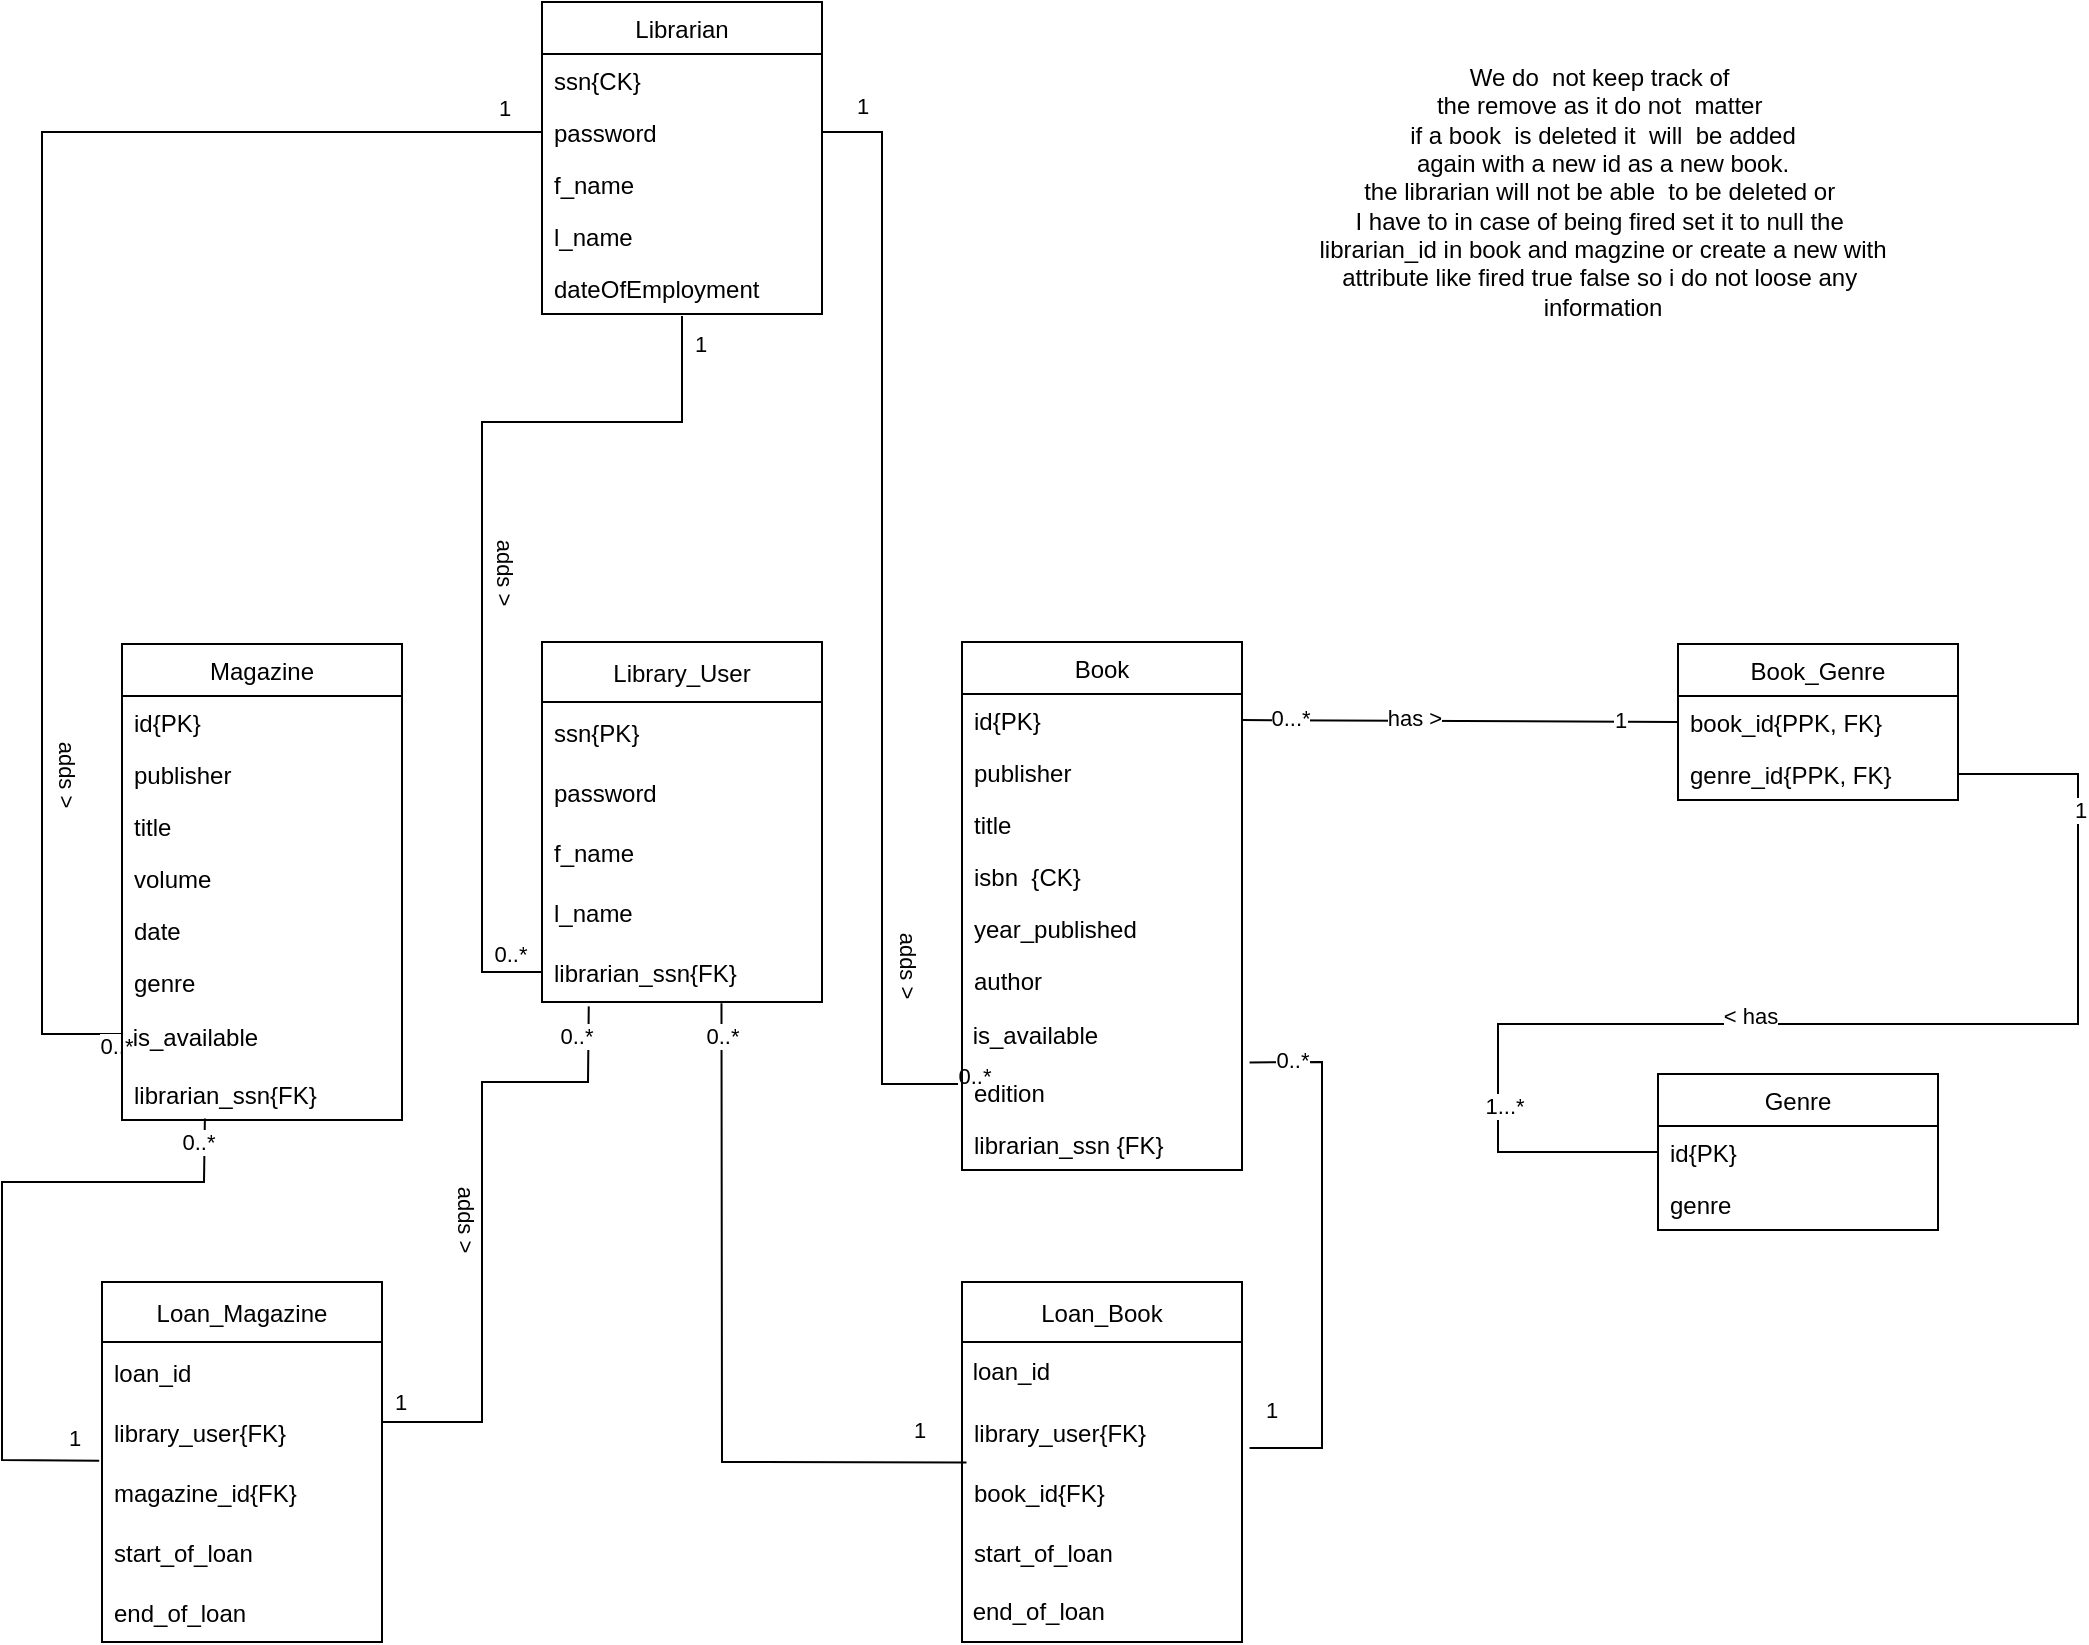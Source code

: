 <mxfile version="18.0.5" type="device"><diagram id="pBnnaY635bat9rIQ5Xoj" name="Page-1"><mxGraphModel dx="2125" dy="684" grid="1" gridSize="10" guides="1" tooltips="1" connect="1" arrows="1" fold="1" page="1" pageScale="1" pageWidth="827" pageHeight="1169" math="0" shadow="0"><root><mxCell id="0"/><mxCell id="1" parent="0"/><mxCell id="LRM3OZ17cF5kAG16-ZhB-17" value="Librarian" style="swimlane;fontStyle=0;childLayout=stackLayout;horizontal=1;startSize=26;fillColor=none;horizontalStack=0;resizeParent=1;resizeParentMax=0;resizeLast=0;collapsible=1;marginBottom=0;" parent="1" vertex="1"><mxGeometry x="230" y="40" width="140" height="156" as="geometry"/></mxCell><mxCell id="LRM3OZ17cF5kAG16-ZhB-18" value="ssn{CK}" style="text;strokeColor=none;fillColor=none;align=left;verticalAlign=top;spacingLeft=4;spacingRight=4;overflow=hidden;rotatable=0;points=[[0,0.5],[1,0.5]];portConstraint=eastwest;" parent="LRM3OZ17cF5kAG16-ZhB-17" vertex="1"><mxGeometry y="26" width="140" height="26" as="geometry"/></mxCell><mxCell id="LRM3OZ17cF5kAG16-ZhB-19" value="password" style="text;strokeColor=none;fillColor=none;align=left;verticalAlign=top;spacingLeft=4;spacingRight=4;overflow=hidden;rotatable=0;points=[[0,0.5],[1,0.5]];portConstraint=eastwest;" parent="LRM3OZ17cF5kAG16-ZhB-17" vertex="1"><mxGeometry y="52" width="140" height="26" as="geometry"/></mxCell><mxCell id="LRM3OZ17cF5kAG16-ZhB-20" value="f_name" style="text;strokeColor=none;fillColor=none;align=left;verticalAlign=top;spacingLeft=4;spacingRight=4;overflow=hidden;rotatable=0;points=[[0,0.5],[1,0.5]];portConstraint=eastwest;" parent="LRM3OZ17cF5kAG16-ZhB-17" vertex="1"><mxGeometry y="78" width="140" height="26" as="geometry"/></mxCell><mxCell id="LRM3OZ17cF5kAG16-ZhB-21" value="l_name" style="text;strokeColor=none;fillColor=none;align=left;verticalAlign=top;spacingLeft=4;spacingRight=4;overflow=hidden;rotatable=0;points=[[0,0.5],[1,0.5]];portConstraint=eastwest;" parent="LRM3OZ17cF5kAG16-ZhB-17" vertex="1"><mxGeometry y="104" width="140" height="26" as="geometry"/></mxCell><mxCell id="LRM3OZ17cF5kAG16-ZhB-22" value="dateOfEmployment" style="text;strokeColor=none;fillColor=none;align=left;verticalAlign=top;spacingLeft=4;spacingRight=4;overflow=hidden;rotatable=0;points=[[0,0.5],[1,0.5]];portConstraint=eastwest;" parent="LRM3OZ17cF5kAG16-ZhB-17" vertex="1"><mxGeometry y="130" width="140" height="26" as="geometry"/></mxCell><mxCell id="ihpnKmYiYtLlxpKcSlSX-11" style="edgeStyle=orthogonalEdgeStyle;rounded=0;orthogonalLoop=1;jettySize=auto;html=1;exitX=0;exitY=0.5;exitDx=0;exitDy=0;entryX=0;entryY=0.5;entryDx=0;entryDy=0;endArrow=none;endFill=0;" parent="1" source="9z7Sbk5JkKnWlo-hn_0G-9" target="LRM3OZ17cF5kAG16-ZhB-19" edge="1"><mxGeometry relative="1" as="geometry"><Array as="points"><mxPoint x="-20" y="556"/><mxPoint x="-20" y="105"/></Array></mxGeometry></mxCell><mxCell id="ihpnKmYiYtLlxpKcSlSX-12" value="1" style="edgeLabel;html=1;align=center;verticalAlign=middle;resizable=0;points=[];" parent="ihpnKmYiYtLlxpKcSlSX-11" vertex="1" connectable="0"><mxGeometry x="0.95" y="-1" relative="1" as="geometry"><mxPoint y="-13" as="offset"/></mxGeometry></mxCell><mxCell id="ihpnKmYiYtLlxpKcSlSX-13" value="0..*" style="edgeLabel;html=1;align=center;verticalAlign=middle;resizable=0;points=[];" parent="ihpnKmYiYtLlxpKcSlSX-11" vertex="1" connectable="0"><mxGeometry x="-0.96" y="-1" relative="1" as="geometry"><mxPoint x="-4" y="-9" as="offset"/></mxGeometry></mxCell><mxCell id="ihpnKmYiYtLlxpKcSlSX-14" value="adds &amp;gt;" style="edgeLabel;html=1;align=center;verticalAlign=middle;resizable=0;points=[];rotation=90;" parent="ihpnKmYiYtLlxpKcSlSX-11" vertex="1" connectable="0"><mxGeometry x="-0.379" y="-2" relative="1" as="geometry"><mxPoint x="11" y="39" as="offset"/></mxGeometry></mxCell><mxCell id="LRM3OZ17cF5kAG16-ZhB-27" value="Magazine" style="swimlane;fontStyle=0;childLayout=stackLayout;horizontal=1;startSize=26;fillColor=none;horizontalStack=0;resizeParent=1;resizeParentMax=0;resizeLast=0;collapsible=1;marginBottom=0;" parent="1" vertex="1"><mxGeometry x="20" y="361" width="140" height="238" as="geometry"/></mxCell><mxCell id="LRM3OZ17cF5kAG16-ZhB-37" value="id{PK}" style="text;strokeColor=none;fillColor=none;align=left;verticalAlign=top;spacingLeft=4;spacingRight=4;overflow=hidden;rotatable=0;points=[[0,0.5],[1,0.5]];portConstraint=eastwest;" parent="LRM3OZ17cF5kAG16-ZhB-27" vertex="1"><mxGeometry y="26" width="140" height="26" as="geometry"/></mxCell><mxCell id="9z7Sbk5JkKnWlo-hn_0G-4" value="publisher" style="text;strokeColor=none;fillColor=none;align=left;verticalAlign=top;spacingLeft=4;spacingRight=4;overflow=hidden;rotatable=0;points=[[0,0.5],[1,0.5]];portConstraint=eastwest;" parent="LRM3OZ17cF5kAG16-ZhB-27" vertex="1"><mxGeometry y="52" width="140" height="26" as="geometry"/></mxCell><mxCell id="9z7Sbk5JkKnWlo-hn_0G-3" value="title" style="text;strokeColor=none;fillColor=none;align=left;verticalAlign=top;spacingLeft=4;spacingRight=4;overflow=hidden;rotatable=0;points=[[0,0.5],[1,0.5]];portConstraint=eastwest;" parent="LRM3OZ17cF5kAG16-ZhB-27" vertex="1"><mxGeometry y="78" width="140" height="26" as="geometry"/></mxCell><mxCell id="LRM3OZ17cF5kAG16-ZhB-28" value="volume" style="text;strokeColor=none;fillColor=none;align=left;verticalAlign=top;spacingLeft=4;spacingRight=4;overflow=hidden;rotatable=0;points=[[0,0.5],[1,0.5]];portConstraint=eastwest;" parent="LRM3OZ17cF5kAG16-ZhB-27" vertex="1"><mxGeometry y="104" width="140" height="26" as="geometry"/></mxCell><mxCell id="LRM3OZ17cF5kAG16-ZhB-29" value="date" style="text;strokeColor=none;fillColor=none;align=left;verticalAlign=top;spacingLeft=4;spacingRight=4;overflow=hidden;rotatable=0;points=[[0,0.5],[1,0.5]];portConstraint=eastwest;" parent="LRM3OZ17cF5kAG16-ZhB-27" vertex="1"><mxGeometry y="130" width="140" height="26" as="geometry"/></mxCell><mxCell id="kPQlZ6vxVxmkbVm7FWdy-1" value="genre" style="text;strokeColor=none;fillColor=none;align=left;verticalAlign=top;spacingLeft=4;spacingRight=4;overflow=hidden;rotatable=0;points=[[0,0.5],[1,0.5]];portConstraint=eastwest;" parent="LRM3OZ17cF5kAG16-ZhB-27" vertex="1"><mxGeometry y="156" width="140" height="26" as="geometry"/></mxCell><mxCell id="RokqPy2EqhdtAGqtlkMt-1" value="&amp;nbsp;is_available" style="text;html=1;strokeColor=none;fillColor=none;align=left;verticalAlign=middle;whiteSpace=wrap;rounded=0;" vertex="1" parent="LRM3OZ17cF5kAG16-ZhB-27"><mxGeometry y="182" width="140" height="30" as="geometry"/></mxCell><mxCell id="9z7Sbk5JkKnWlo-hn_0G-9" value="librarian_ssn{FK}" style="text;strokeColor=none;fillColor=none;align=left;verticalAlign=top;spacingLeft=4;spacingRight=4;overflow=hidden;rotatable=0;points=[[0,0.5],[1,0.5]];portConstraint=eastwest;" parent="LRM3OZ17cF5kAG16-ZhB-27" vertex="1"><mxGeometry y="212" width="140" height="26" as="geometry"/></mxCell><mxCell id="ihpnKmYiYtLlxpKcSlSX-15" style="edgeStyle=orthogonalEdgeStyle;rounded=0;orthogonalLoop=1;jettySize=auto;html=1;entryX=1;entryY=0.5;entryDx=0;entryDy=0;endArrow=none;endFill=0;exitX=0;exitY=0.5;exitDx=0;exitDy=0;" parent="1" source="9z7Sbk5JkKnWlo-hn_0G-10" target="LRM3OZ17cF5kAG16-ZhB-19" edge="1"><mxGeometry relative="1" as="geometry"><Array as="points"><mxPoint x="400" y="581"/><mxPoint x="400" y="105"/></Array></mxGeometry></mxCell><mxCell id="ihpnKmYiYtLlxpKcSlSX-16" value="1" style="edgeLabel;html=1;align=center;verticalAlign=middle;resizable=0;points=[];" parent="ihpnKmYiYtLlxpKcSlSX-15" vertex="1" connectable="0"><mxGeometry x="0.919" y="-1" relative="1" as="geometry"><mxPoint x="-4" y="-12" as="offset"/></mxGeometry></mxCell><mxCell id="ihpnKmYiYtLlxpKcSlSX-17" value="0..*" style="edgeLabel;html=1;align=center;verticalAlign=middle;resizable=0;points=[];" parent="ihpnKmYiYtLlxpKcSlSX-15" vertex="1" connectable="0"><mxGeometry x="-0.919" y="1" relative="1" as="geometry"><mxPoint x="7" y="-11" as="offset"/></mxGeometry></mxCell><mxCell id="ihpnKmYiYtLlxpKcSlSX-18" value="adds &amp;gt;" style="edgeLabel;html=1;align=center;verticalAlign=middle;resizable=0;points=[];rotation=90;" parent="ihpnKmYiYtLlxpKcSlSX-15" vertex="1" connectable="0"><mxGeometry x="-0.549" relative="1" as="geometry"><mxPoint x="13" as="offset"/></mxGeometry></mxCell><mxCell id="LRM3OZ17cF5kAG16-ZhB-30" value="Book" style="swimlane;fontStyle=0;childLayout=stackLayout;horizontal=1;startSize=26;fillColor=none;horizontalStack=0;resizeParent=1;resizeParentMax=0;resizeLast=0;collapsible=1;marginBottom=0;" parent="1" vertex="1"><mxGeometry x="440" y="360" width="140" height="264" as="geometry"/></mxCell><mxCell id="LRM3OZ17cF5kAG16-ZhB-38" value="id{PK}" style="text;strokeColor=none;fillColor=none;align=left;verticalAlign=top;spacingLeft=4;spacingRight=4;overflow=hidden;rotatable=0;points=[[0,0.5],[1,0.5]];portConstraint=eastwest;" parent="LRM3OZ17cF5kAG16-ZhB-30" vertex="1"><mxGeometry y="26" width="140" height="26" as="geometry"/></mxCell><mxCell id="9z7Sbk5JkKnWlo-hn_0G-7" value="publisher" style="text;strokeColor=none;fillColor=none;align=left;verticalAlign=top;spacingLeft=4;spacingRight=4;overflow=hidden;rotatable=0;points=[[0,0.5],[1,0.5]];portConstraint=eastwest;" parent="LRM3OZ17cF5kAG16-ZhB-30" vertex="1"><mxGeometry y="52" width="140" height="26" as="geometry"/></mxCell><mxCell id="9z7Sbk5JkKnWlo-hn_0G-6" value="title" style="text;strokeColor=none;fillColor=none;align=left;verticalAlign=top;spacingLeft=4;spacingRight=4;overflow=hidden;rotatable=0;points=[[0,0.5],[1,0.5]];portConstraint=eastwest;" parent="LRM3OZ17cF5kAG16-ZhB-30" vertex="1"><mxGeometry y="78" width="140" height="26" as="geometry"/></mxCell><mxCell id="LRM3OZ17cF5kAG16-ZhB-31" value="isbn  {CK}" style="text;strokeColor=none;fillColor=none;align=left;verticalAlign=top;spacingLeft=4;spacingRight=4;overflow=hidden;rotatable=0;points=[[0,0.5],[1,0.5]];portConstraint=eastwest;" parent="LRM3OZ17cF5kAG16-ZhB-30" vertex="1"><mxGeometry y="104" width="140" height="26" as="geometry"/></mxCell><mxCell id="LRM3OZ17cF5kAG16-ZhB-32" value="year_published" style="text;strokeColor=none;fillColor=none;align=left;verticalAlign=top;spacingLeft=4;spacingRight=4;overflow=hidden;rotatable=0;points=[[0,0.5],[1,0.5]];portConstraint=eastwest;" parent="LRM3OZ17cF5kAG16-ZhB-30" vertex="1"><mxGeometry y="130" width="140" height="26" as="geometry"/></mxCell><mxCell id="LRM3OZ17cF5kAG16-ZhB-34" value="author" style="text;strokeColor=none;fillColor=none;align=left;verticalAlign=top;spacingLeft=4;spacingRight=4;overflow=hidden;rotatable=0;points=[[0,0.5],[1,0.5]];portConstraint=eastwest;" parent="LRM3OZ17cF5kAG16-ZhB-30" vertex="1"><mxGeometry y="156" width="140" height="26" as="geometry"/></mxCell><mxCell id="RokqPy2EqhdtAGqtlkMt-2" value="&amp;nbsp;is_available" style="text;html=1;strokeColor=none;fillColor=none;align=left;verticalAlign=middle;whiteSpace=wrap;rounded=0;" vertex="1" parent="LRM3OZ17cF5kAG16-ZhB-30"><mxGeometry y="182" width="140" height="30" as="geometry"/></mxCell><mxCell id="LRM3OZ17cF5kAG16-ZhB-35" value="edition" style="text;strokeColor=none;fillColor=none;align=left;verticalAlign=top;spacingLeft=4;spacingRight=4;overflow=hidden;rotatable=0;points=[[0,0.5],[1,0.5]];portConstraint=eastwest;" parent="LRM3OZ17cF5kAG16-ZhB-30" vertex="1"><mxGeometry y="212" width="140" height="26" as="geometry"/></mxCell><mxCell id="9z7Sbk5JkKnWlo-hn_0G-10" value="librarian_ssn {FK}" style="text;strokeColor=none;fillColor=none;align=left;verticalAlign=top;spacingLeft=4;spacingRight=4;overflow=hidden;rotatable=0;points=[[0,0.5],[1,0.5]];portConstraint=eastwest;" parent="LRM3OZ17cF5kAG16-ZhB-30" vertex="1"><mxGeometry y="238" width="140" height="26" as="geometry"/></mxCell><mxCell id="LRM3OZ17cF5kAG16-ZhB-70" value="Genre" style="swimlane;fontStyle=0;childLayout=stackLayout;horizontal=1;startSize=26;fillColor=none;horizontalStack=0;resizeParent=1;resizeParentMax=0;resizeLast=0;collapsible=1;marginBottom=0;" parent="1" vertex="1"><mxGeometry x="788" y="576" width="140" height="78" as="geometry"/></mxCell><mxCell id="LRM3OZ17cF5kAG16-ZhB-71" value="id{PK}" style="text;strokeColor=none;fillColor=none;align=left;verticalAlign=top;spacingLeft=4;spacingRight=4;overflow=hidden;rotatable=0;points=[[0,0.5],[1,0.5]];portConstraint=eastwest;" parent="LRM3OZ17cF5kAG16-ZhB-70" vertex="1"><mxGeometry y="26" width="140" height="26" as="geometry"/></mxCell><mxCell id="LRM3OZ17cF5kAG16-ZhB-72" value="genre" style="text;strokeColor=none;fillColor=none;align=left;verticalAlign=top;spacingLeft=4;spacingRight=4;overflow=hidden;rotatable=0;points=[[0,0.5],[1,0.5]];portConstraint=eastwest;" parent="LRM3OZ17cF5kAG16-ZhB-70" vertex="1"><mxGeometry y="52" width="140" height="26" as="geometry"/></mxCell><mxCell id="9z7Sbk5JkKnWlo-hn_0G-18" value="We do&amp;nbsp; not keep track of&amp;nbsp;&lt;br&gt;the remove as it do not&amp;nbsp; matter&amp;nbsp;&lt;br&gt;if a book&amp;nbsp; is deleted it&amp;nbsp; will&amp;nbsp; be added&lt;br&gt;again with a new id as a new book.&lt;br&gt;the librarian will not be able&amp;nbsp; to be deleted or&amp;nbsp;&lt;br&gt;I have to in case of being fired set it to null the&amp;nbsp;&lt;br&gt;librarian_id in book and magzine or create a new with&lt;br&gt;attribute like fired true false so i do not loose any&amp;nbsp;&lt;br&gt;information" style="text;html=1;align=center;verticalAlign=middle;resizable=0;points=[];autosize=1;strokeColor=none;fillColor=none;" parent="1" vertex="1"><mxGeometry x="610" y="70" width="300" height="130" as="geometry"/></mxCell><mxCell id="kPQlZ6vxVxmkbVm7FWdy-3" value="Book_Genre" style="swimlane;fontStyle=0;childLayout=stackLayout;horizontal=1;startSize=26;fillColor=none;horizontalStack=0;resizeParent=1;resizeParentMax=0;resizeLast=0;collapsible=1;marginBottom=0;" parent="1" vertex="1"><mxGeometry x="798" y="361" width="140" height="78" as="geometry"/></mxCell><mxCell id="kPQlZ6vxVxmkbVm7FWdy-4" value="book_id{PPK, FK}" style="text;strokeColor=none;fillColor=none;align=left;verticalAlign=top;spacingLeft=4;spacingRight=4;overflow=hidden;rotatable=0;points=[[0,0.5],[1,0.5]];portConstraint=eastwest;" parent="kPQlZ6vxVxmkbVm7FWdy-3" vertex="1"><mxGeometry y="26" width="140" height="26" as="geometry"/></mxCell><mxCell id="kPQlZ6vxVxmkbVm7FWdy-5" value="genre_id{PPK, FK}" style="text;strokeColor=none;fillColor=none;align=left;verticalAlign=top;spacingLeft=4;spacingRight=4;overflow=hidden;rotatable=0;points=[[0,0.5],[1,0.5]];portConstraint=eastwest;" parent="kPQlZ6vxVxmkbVm7FWdy-3" vertex="1"><mxGeometry y="52" width="140" height="26" as="geometry"/></mxCell><mxCell id="kPQlZ6vxVxmkbVm7FWdy-7" value="" style="endArrow=none;html=1;rounded=0;entryX=0;entryY=0.5;entryDx=0;entryDy=0;exitX=1;exitY=0.5;exitDx=0;exitDy=0;" parent="1" source="LRM3OZ17cF5kAG16-ZhB-38" target="kPQlZ6vxVxmkbVm7FWdy-4" edge="1"><mxGeometry width="50" height="50" relative="1" as="geometry"><mxPoint x="688" y="370" as="sourcePoint"/><mxPoint x="738" y="320" as="targetPoint"/></mxGeometry></mxCell><mxCell id="kPQlZ6vxVxmkbVm7FWdy-9" value="0...*" style="edgeLabel;html=1;align=center;verticalAlign=middle;resizable=0;points=[];" parent="kPQlZ6vxVxmkbVm7FWdy-7" vertex="1" connectable="0"><mxGeometry x="-0.771" y="1" relative="1" as="geometry"><mxPoint x="-1" as="offset"/></mxGeometry></mxCell><mxCell id="kPQlZ6vxVxmkbVm7FWdy-11" value="1" style="edgeLabel;html=1;align=center;verticalAlign=middle;resizable=0;points=[];" parent="kPQlZ6vxVxmkbVm7FWdy-7" vertex="1" connectable="0"><mxGeometry x="0.726" y="1" relative="1" as="geometry"><mxPoint x="1" as="offset"/></mxGeometry></mxCell><mxCell id="kPQlZ6vxVxmkbVm7FWdy-13" value="has &amp;gt;" style="edgeLabel;html=1;align=center;verticalAlign=middle;resizable=0;points=[];" parent="kPQlZ6vxVxmkbVm7FWdy-7" vertex="1" connectable="0"><mxGeometry x="-0.212" y="2" relative="1" as="geometry"><mxPoint as="offset"/></mxGeometry></mxCell><mxCell id="kPQlZ6vxVxmkbVm7FWdy-8" value="" style="endArrow=none;html=1;rounded=0;entryX=0;entryY=0.5;entryDx=0;entryDy=0;exitX=1;exitY=0.5;exitDx=0;exitDy=0;" parent="1" source="kPQlZ6vxVxmkbVm7FWdy-5" target="LRM3OZ17cF5kAG16-ZhB-71" edge="1"><mxGeometry width="50" height="50" relative="1" as="geometry"><mxPoint x="828" y="451" as="sourcePoint"/><mxPoint x="878" y="401" as="targetPoint"/><Array as="points"><mxPoint x="998" y="426"/><mxPoint x="998" y="551"/><mxPoint x="708" y="551"/><mxPoint x="708" y="615"/></Array></mxGeometry></mxCell><mxCell id="kPQlZ6vxVxmkbVm7FWdy-10" value="1...*" style="edgeLabel;html=1;align=center;verticalAlign=middle;resizable=0;points=[];" parent="kPQlZ6vxVxmkbVm7FWdy-8" vertex="1" connectable="0"><mxGeometry x="0.665" y="3" relative="1" as="geometry"><mxPoint as="offset"/></mxGeometry></mxCell><mxCell id="kPQlZ6vxVxmkbVm7FWdy-12" value="1" style="edgeLabel;html=1;align=center;verticalAlign=middle;resizable=0;points=[];" parent="kPQlZ6vxVxmkbVm7FWdy-8" vertex="1" connectable="0"><mxGeometry x="-0.749" y="1" relative="1" as="geometry"><mxPoint as="offset"/></mxGeometry></mxCell><mxCell id="kPQlZ6vxVxmkbVm7FWdy-14" value="&amp;lt; has" style="edgeLabel;html=1;align=center;verticalAlign=middle;resizable=0;points=[];" parent="kPQlZ6vxVxmkbVm7FWdy-8" vertex="1" connectable="0"><mxGeometry x="0.128" y="-4" relative="1" as="geometry"><mxPoint as="offset"/></mxGeometry></mxCell><mxCell id="ihpnKmYiYtLlxpKcSlSX-7" style="edgeStyle=orthogonalEdgeStyle;rounded=0;orthogonalLoop=1;jettySize=auto;html=1;exitX=0;exitY=0.5;exitDx=0;exitDy=0;entryX=0.5;entryY=1.038;entryDx=0;entryDy=0;entryPerimeter=0;endArrow=none;endFill=0;" parent="1" source="ihpnKmYiYtLlxpKcSlSX-6" target="LRM3OZ17cF5kAG16-ZhB-22" edge="1"><mxGeometry relative="1" as="geometry"><Array as="points"><mxPoint x="200" y="525"/><mxPoint x="200" y="250"/><mxPoint x="300" y="250"/></Array></mxGeometry></mxCell><mxCell id="ihpnKmYiYtLlxpKcSlSX-8" value="adds &amp;gt;" style="edgeLabel;html=1;align=center;verticalAlign=middle;resizable=0;points=[];rotation=90;" parent="ihpnKmYiYtLlxpKcSlSX-7" vertex="1" connectable="0"><mxGeometry x="0.006" y="-1" relative="1" as="geometry"><mxPoint x="11" as="offset"/></mxGeometry></mxCell><mxCell id="ihpnKmYiYtLlxpKcSlSX-9" value="1" style="edgeLabel;html=1;align=center;verticalAlign=middle;resizable=0;points=[];" parent="ihpnKmYiYtLlxpKcSlSX-7" vertex="1" connectable="0"><mxGeometry x="0.816" y="-2" relative="1" as="geometry"><mxPoint x="7" y="-28" as="offset"/></mxGeometry></mxCell><mxCell id="ihpnKmYiYtLlxpKcSlSX-10" value="0..*" style="edgeLabel;html=1;align=center;verticalAlign=middle;resizable=0;points=[];" parent="ihpnKmYiYtLlxpKcSlSX-7" vertex="1" connectable="0"><mxGeometry x="-0.853" y="-1" relative="1" as="geometry"><mxPoint x="13" y="-6" as="offset"/></mxGeometry></mxCell><mxCell id="ihpnKmYiYtLlxpKcSlSX-1" value="Library_User" style="swimlane;fontStyle=0;childLayout=stackLayout;horizontal=1;startSize=30;horizontalStack=0;resizeParent=1;resizeParentMax=0;resizeLast=0;collapsible=1;marginBottom=0;" parent="1" vertex="1"><mxGeometry x="230" y="360" width="140" height="180" as="geometry"/></mxCell><mxCell id="ihpnKmYiYtLlxpKcSlSX-2" value="ssn{PK}" style="text;strokeColor=none;fillColor=none;align=left;verticalAlign=middle;spacingLeft=4;spacingRight=4;overflow=hidden;points=[[0,0.5],[1,0.5]];portConstraint=eastwest;rotatable=0;" parent="ihpnKmYiYtLlxpKcSlSX-1" vertex="1"><mxGeometry y="30" width="140" height="30" as="geometry"/></mxCell><mxCell id="ihpnKmYiYtLlxpKcSlSX-3" value="password" style="text;strokeColor=none;fillColor=none;align=left;verticalAlign=middle;spacingLeft=4;spacingRight=4;overflow=hidden;points=[[0,0.5],[1,0.5]];portConstraint=eastwest;rotatable=0;" parent="ihpnKmYiYtLlxpKcSlSX-1" vertex="1"><mxGeometry y="60" width="140" height="30" as="geometry"/></mxCell><mxCell id="ihpnKmYiYtLlxpKcSlSX-4" value="f_name" style="text;strokeColor=none;fillColor=none;align=left;verticalAlign=middle;spacingLeft=4;spacingRight=4;overflow=hidden;points=[[0,0.5],[1,0.5]];portConstraint=eastwest;rotatable=0;" parent="ihpnKmYiYtLlxpKcSlSX-1" vertex="1"><mxGeometry y="90" width="140" height="30" as="geometry"/></mxCell><mxCell id="ihpnKmYiYtLlxpKcSlSX-5" value="l_name" style="text;strokeColor=none;fillColor=none;align=left;verticalAlign=middle;spacingLeft=4;spacingRight=4;overflow=hidden;points=[[0,0.5],[1,0.5]];portConstraint=eastwest;rotatable=0;" parent="ihpnKmYiYtLlxpKcSlSX-1" vertex="1"><mxGeometry y="120" width="140" height="30" as="geometry"/></mxCell><mxCell id="ihpnKmYiYtLlxpKcSlSX-6" value="librarian_ssn{FK}" style="text;strokeColor=none;fillColor=none;align=left;verticalAlign=middle;spacingLeft=4;spacingRight=4;overflow=hidden;points=[[0,0.5],[1,0.5]];portConstraint=eastwest;rotatable=0;" parent="ihpnKmYiYtLlxpKcSlSX-1" vertex="1"><mxGeometry y="150" width="140" height="30" as="geometry"/></mxCell><mxCell id="RokqPy2EqhdtAGqtlkMt-3" value="Loan_Book" style="swimlane;fontStyle=0;childLayout=stackLayout;horizontal=1;startSize=30;horizontalStack=0;resizeParent=1;resizeParentMax=0;resizeLast=0;collapsible=1;marginBottom=0;" vertex="1" parent="1"><mxGeometry x="440" y="680" width="140" height="180" as="geometry"/></mxCell><mxCell id="RokqPy2EqhdtAGqtlkMt-12" value="&amp;nbsp;loan_id" style="text;html=1;strokeColor=none;fillColor=none;align=left;verticalAlign=middle;whiteSpace=wrap;rounded=0;" vertex="1" parent="RokqPy2EqhdtAGqtlkMt-3"><mxGeometry y="30" width="140" height="30" as="geometry"/></mxCell><mxCell id="RokqPy2EqhdtAGqtlkMt-4" value="library_user{FK}" style="text;strokeColor=none;fillColor=none;align=left;verticalAlign=middle;spacingLeft=4;spacingRight=4;overflow=hidden;points=[[0,0.5],[1,0.5]];portConstraint=eastwest;rotatable=0;" vertex="1" parent="RokqPy2EqhdtAGqtlkMt-3"><mxGeometry y="60" width="140" height="30" as="geometry"/></mxCell><mxCell id="RokqPy2EqhdtAGqtlkMt-5" value="book_id{FK}" style="text;strokeColor=none;fillColor=none;align=left;verticalAlign=middle;spacingLeft=4;spacingRight=4;overflow=hidden;points=[[0,0.5],[1,0.5]];portConstraint=eastwest;rotatable=0;" vertex="1" parent="RokqPy2EqhdtAGqtlkMt-3"><mxGeometry y="90" width="140" height="30" as="geometry"/></mxCell><mxCell id="RokqPy2EqhdtAGqtlkMt-6" value="start_of_loan   " style="text;strokeColor=none;fillColor=none;align=left;verticalAlign=middle;spacingLeft=4;spacingRight=4;overflow=hidden;points=[[0,0.5],[1,0.5]];portConstraint=eastwest;rotatable=0;" vertex="1" parent="RokqPy2EqhdtAGqtlkMt-3"><mxGeometry y="120" width="140" height="30" as="geometry"/></mxCell><mxCell id="RokqPy2EqhdtAGqtlkMt-13" value="&amp;nbsp;end_of_loan" style="text;html=1;strokeColor=none;fillColor=none;align=left;verticalAlign=middle;whiteSpace=wrap;rounded=0;" vertex="1" parent="RokqPy2EqhdtAGqtlkMt-3"><mxGeometry y="150" width="140" height="30" as="geometry"/></mxCell><mxCell id="RokqPy2EqhdtAGqtlkMt-8" value="Loan_Magazine" style="swimlane;fontStyle=0;childLayout=stackLayout;horizontal=1;startSize=30;horizontalStack=0;resizeParent=1;resizeParentMax=0;resizeLast=0;collapsible=1;marginBottom=0;" vertex="1" parent="1"><mxGeometry x="10" y="680" width="140" height="180" as="geometry"/></mxCell><mxCell id="RokqPy2EqhdtAGqtlkMt-9" value="loan_id" style="text;strokeColor=none;fillColor=none;align=left;verticalAlign=middle;spacingLeft=4;spacingRight=4;overflow=hidden;points=[[0,0.5],[1,0.5]];portConstraint=eastwest;rotatable=0;" vertex="1" parent="RokqPy2EqhdtAGqtlkMt-8"><mxGeometry y="30" width="140" height="30" as="geometry"/></mxCell><mxCell id="RokqPy2EqhdtAGqtlkMt-10" value="library_user{FK}" style="text;strokeColor=none;fillColor=none;align=left;verticalAlign=middle;spacingLeft=4;spacingRight=4;overflow=hidden;points=[[0,0.5],[1,0.5]];portConstraint=eastwest;rotatable=0;" vertex="1" parent="RokqPy2EqhdtAGqtlkMt-8"><mxGeometry y="60" width="140" height="30" as="geometry"/></mxCell><mxCell id="RokqPy2EqhdtAGqtlkMt-11" value="magazine_id{FK}" style="text;strokeColor=none;fillColor=none;align=left;verticalAlign=middle;spacingLeft=4;spacingRight=4;overflow=hidden;points=[[0,0.5],[1,0.5]];portConstraint=eastwest;rotatable=0;" vertex="1" parent="RokqPy2EqhdtAGqtlkMt-8"><mxGeometry y="90" width="140" height="30" as="geometry"/></mxCell><mxCell id="RokqPy2EqhdtAGqtlkMt-14" value="start_of_loan" style="text;strokeColor=none;fillColor=none;align=left;verticalAlign=middle;spacingLeft=4;spacingRight=4;overflow=hidden;points=[[0,0.5],[1,0.5]];portConstraint=eastwest;rotatable=0;" vertex="1" parent="RokqPy2EqhdtAGqtlkMt-8"><mxGeometry y="120" width="140" height="30" as="geometry"/></mxCell><mxCell id="RokqPy2EqhdtAGqtlkMt-15" value="end_of_loan" style="text;strokeColor=none;fillColor=none;align=left;verticalAlign=middle;spacingLeft=4;spacingRight=4;overflow=hidden;points=[[0,0.5],[1,0.5]];portConstraint=eastwest;rotatable=0;" vertex="1" parent="RokqPy2EqhdtAGqtlkMt-8"><mxGeometry y="150" width="140" height="30" as="geometry"/></mxCell><mxCell id="RokqPy2EqhdtAGqtlkMt-16" value="" style="endArrow=none;html=1;rounded=0;entryX=0.167;entryY=1.073;entryDx=0;entryDy=0;entryPerimeter=0;" edge="1" parent="1" target="ihpnKmYiYtLlxpKcSlSX-6"><mxGeometry width="50" height="50" relative="1" as="geometry"><mxPoint x="150" y="750" as="sourcePoint"/><mxPoint x="320" y="570" as="targetPoint"/><Array as="points"><mxPoint x="200" y="750"/><mxPoint x="200" y="580"/><mxPoint x="253" y="580"/></Array></mxGeometry></mxCell><mxCell id="RokqPy2EqhdtAGqtlkMt-17" value="" style="endArrow=none;html=1;rounded=0;entryX=-0.01;entryY=0.98;entryDx=0;entryDy=0;entryPerimeter=0;exitX=0.296;exitY=0.969;exitDx=0;exitDy=0;exitPerimeter=0;" edge="1" parent="1" source="9z7Sbk5JkKnWlo-hn_0G-9" target="RokqPy2EqhdtAGqtlkMt-10"><mxGeometry width="50" height="50" relative="1" as="geometry"><mxPoint x="-40" y="630" as="sourcePoint"/><mxPoint x="-50" y="660" as="targetPoint"/><Array as="points"><mxPoint x="61" y="630"/><mxPoint x="-40" y="630"/><mxPoint x="-40" y="769"/></Array></mxGeometry></mxCell><mxCell id="RokqPy2EqhdtAGqtlkMt-18" value="" style="endArrow=none;html=1;rounded=0;entryX=0.641;entryY=1.02;entryDx=0;entryDy=0;entryPerimeter=0;exitX=0.016;exitY=0.007;exitDx=0;exitDy=0;exitPerimeter=0;" edge="1" parent="1" source="RokqPy2EqhdtAGqtlkMt-5" target="ihpnKmYiYtLlxpKcSlSX-6"><mxGeometry width="50" height="50" relative="1" as="geometry"><mxPoint x="320" y="760" as="sourcePoint"/><mxPoint x="370" y="640" as="targetPoint"/><Array as="points"><mxPoint x="320" y="770"/></Array></mxGeometry></mxCell><mxCell id="RokqPy2EqhdtAGqtlkMt-19" value="" style="endArrow=none;html=1;rounded=0;exitX=1.027;exitY=0.767;exitDx=0;exitDy=0;exitPerimeter=0;entryX=1.027;entryY=-0.069;entryDx=0;entryDy=0;entryPerimeter=0;" edge="1" parent="1" source="RokqPy2EqhdtAGqtlkMt-4" target="LRM3OZ17cF5kAG16-ZhB-35"><mxGeometry width="50" height="50" relative="1" as="geometry"><mxPoint x="640" y="760" as="sourcePoint"/><mxPoint x="690" y="710" as="targetPoint"/><Array as="points"><mxPoint x="620" y="763"/><mxPoint x="620" y="670"/><mxPoint x="620" y="570"/></Array></mxGeometry></mxCell><mxCell id="RokqPy2EqhdtAGqtlkMt-21" value="adds &amp;gt;" style="edgeLabel;html=1;align=center;verticalAlign=middle;resizable=0;points=[];rotation=90;" vertex="1" connectable="0" parent="1"><mxGeometry x="3" y="436" as="geometry"><mxPoint x="212" y="-189" as="offset"/></mxGeometry></mxCell><mxCell id="RokqPy2EqhdtAGqtlkMt-22" value="0..*" style="edgeLabel;html=1;align=center;verticalAlign=middle;resizable=0;points=[];" vertex="1" connectable="0" parent="1"><mxGeometry x="224" y="525" as="geometry"><mxPoint x="23" y="32" as="offset"/></mxGeometry></mxCell><mxCell id="RokqPy2EqhdtAGqtlkMt-23" value="0..*" style="edgeLabel;html=1;align=center;verticalAlign=middle;resizable=0;points=[];" vertex="1" connectable="0" parent="1"><mxGeometry x="230" y="525" as="geometry"><mxPoint x="-172" y="85" as="offset"/></mxGeometry></mxCell><mxCell id="RokqPy2EqhdtAGqtlkMt-24" value="1" style="edgeLabel;html=1;align=center;verticalAlign=middle;resizable=0;points=[];" vertex="1" connectable="0" parent="1"><mxGeometry x="234" y="535" as="geometry"><mxPoint x="-238" y="223" as="offset"/></mxGeometry></mxCell><mxCell id="RokqPy2EqhdtAGqtlkMt-25" value="1" style="edgeLabel;html=1;align=center;verticalAlign=middle;resizable=0;points=[];" vertex="1" connectable="0" parent="1"><mxGeometry x="244" y="535" as="geometry"><mxPoint x="-85" y="205" as="offset"/></mxGeometry></mxCell><mxCell id="RokqPy2EqhdtAGqtlkMt-26" value="0..*" style="edgeLabel;html=1;align=center;verticalAlign=middle;resizable=0;points=[];" vertex="1" connectable="0" parent="1"><mxGeometry x="254" y="555" as="geometry"><mxPoint x="351" y="14" as="offset"/></mxGeometry></mxCell><mxCell id="RokqPy2EqhdtAGqtlkMt-27" value="0..*" style="edgeLabel;html=1;align=center;verticalAlign=middle;resizable=0;points=[];" vertex="1" connectable="0" parent="1"><mxGeometry x="264" y="570" as="geometry"><mxPoint x="56" y="-13" as="offset"/></mxGeometry></mxCell><mxCell id="RokqPy2EqhdtAGqtlkMt-28" value="&lt;span style=&quot;color: rgb(0, 0, 0); font-family: Helvetica; font-size: 11px; font-style: normal; font-variant-ligatures: normal; font-variant-caps: normal; font-weight: 400; letter-spacing: normal; orphans: 2; text-align: center; text-indent: 0px; text-transform: none; widows: 2; word-spacing: 0px; -webkit-text-stroke-width: 0px; background-color: rgb(255, 255, 255); text-decoration-thickness: initial; text-decoration-style: initial; text-decoration-color: initial; float: none; display: inline !important;&quot;&gt;1&lt;/span&gt;" style="text;whiteSpace=wrap;html=1;" vertex="1" parent="1"><mxGeometry x="414" y="740" width="30" height="30" as="geometry"/></mxCell><mxCell id="RokqPy2EqhdtAGqtlkMt-29" value="&lt;span style=&quot;color: rgb(0, 0, 0); font-family: Helvetica; font-size: 11px; font-style: normal; font-variant-ligatures: normal; font-variant-caps: normal; font-weight: 400; letter-spacing: normal; orphans: 2; text-align: center; text-indent: 0px; text-transform: none; widows: 2; word-spacing: 0px; -webkit-text-stroke-width: 0px; background-color: rgb(255, 255, 255); text-decoration-thickness: initial; text-decoration-style: initial; text-decoration-color: initial; float: none; display: inline !important;&quot;&gt;1&lt;/span&gt;" style="text;whiteSpace=wrap;html=1;" vertex="1" parent="1"><mxGeometry x="590" y="730" width="10" height="30" as="geometry"/></mxCell></root></mxGraphModel></diagram></mxfile>